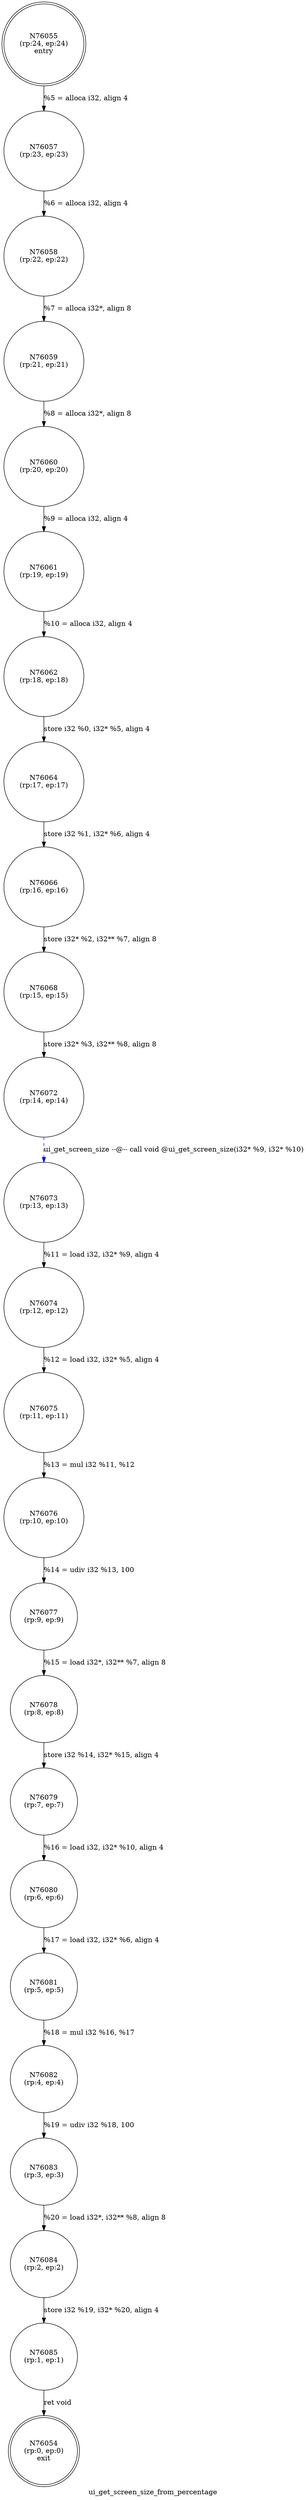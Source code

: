 digraph ui_get_screen_size_from_percentage {
label="ui_get_screen_size_from_percentage"
76054 [label="N76054\n(rp:0, ep:0)\nexit", shape="doublecircle"]
76055 [label="N76055\n(rp:24, ep:24)\nentry", shape="doublecircle"]
76055 -> 76057 [label="%5 = alloca i32, align 4"]
76057 [label="N76057\n(rp:23, ep:23)", shape="circle"]
76057 -> 76058 [label="%6 = alloca i32, align 4"]
76058 [label="N76058\n(rp:22, ep:22)", shape="circle"]
76058 -> 76059 [label="%7 = alloca i32*, align 8"]
76059 [label="N76059\n(rp:21, ep:21)", shape="circle"]
76059 -> 76060 [label="%8 = alloca i32*, align 8"]
76060 [label="N76060\n(rp:20, ep:20)", shape="circle"]
76060 -> 76061 [label="%9 = alloca i32, align 4"]
76061 [label="N76061\n(rp:19, ep:19)", shape="circle"]
76061 -> 76062 [label="%10 = alloca i32, align 4"]
76062 [label="N76062\n(rp:18, ep:18)", shape="circle"]
76062 -> 76064 [label="store i32 %0, i32* %5, align 4"]
76064 [label="N76064\n(rp:17, ep:17)", shape="circle"]
76064 -> 76066 [label="store i32 %1, i32* %6, align 4"]
76066 [label="N76066\n(rp:16, ep:16)", shape="circle"]
76066 -> 76068 [label="store i32* %2, i32** %7, align 8"]
76068 [label="N76068\n(rp:15, ep:15)", shape="circle"]
76068 -> 76072 [label="store i32* %3, i32** %8, align 8"]
76072 [label="N76072\n(rp:14, ep:14)", shape="circle"]
76072 -> 76073 [label="ui_get_screen_size --@-- call void @ui_get_screen_size(i32* %9, i32* %10)", style="dashed", color="blue"]
76073 [label="N76073\n(rp:13, ep:13)", shape="circle"]
76073 -> 76074 [label="%11 = load i32, i32* %9, align 4"]
76074 [label="N76074\n(rp:12, ep:12)", shape="circle"]
76074 -> 76075 [label="%12 = load i32, i32* %5, align 4"]
76075 [label="N76075\n(rp:11, ep:11)", shape="circle"]
76075 -> 76076 [label="%13 = mul i32 %11, %12"]
76076 [label="N76076\n(rp:10, ep:10)", shape="circle"]
76076 -> 76077 [label="%14 = udiv i32 %13, 100"]
76077 [label="N76077\n(rp:9, ep:9)", shape="circle"]
76077 -> 76078 [label="%15 = load i32*, i32** %7, align 8"]
76078 [label="N76078\n(rp:8, ep:8)", shape="circle"]
76078 -> 76079 [label="store i32 %14, i32* %15, align 4"]
76079 [label="N76079\n(rp:7, ep:7)", shape="circle"]
76079 -> 76080 [label="%16 = load i32, i32* %10, align 4"]
76080 [label="N76080\n(rp:6, ep:6)", shape="circle"]
76080 -> 76081 [label="%17 = load i32, i32* %6, align 4"]
76081 [label="N76081\n(rp:5, ep:5)", shape="circle"]
76081 -> 76082 [label="%18 = mul i32 %16, %17"]
76082 [label="N76082\n(rp:4, ep:4)", shape="circle"]
76082 -> 76083 [label="%19 = udiv i32 %18, 100"]
76083 [label="N76083\n(rp:3, ep:3)", shape="circle"]
76083 -> 76084 [label="%20 = load i32*, i32** %8, align 8"]
76084 [label="N76084\n(rp:2, ep:2)", shape="circle"]
76084 -> 76085 [label="store i32 %19, i32* %20, align 4"]
76085 [label="N76085\n(rp:1, ep:1)", shape="circle"]
76085 -> 76054 [label="ret void"]
}
